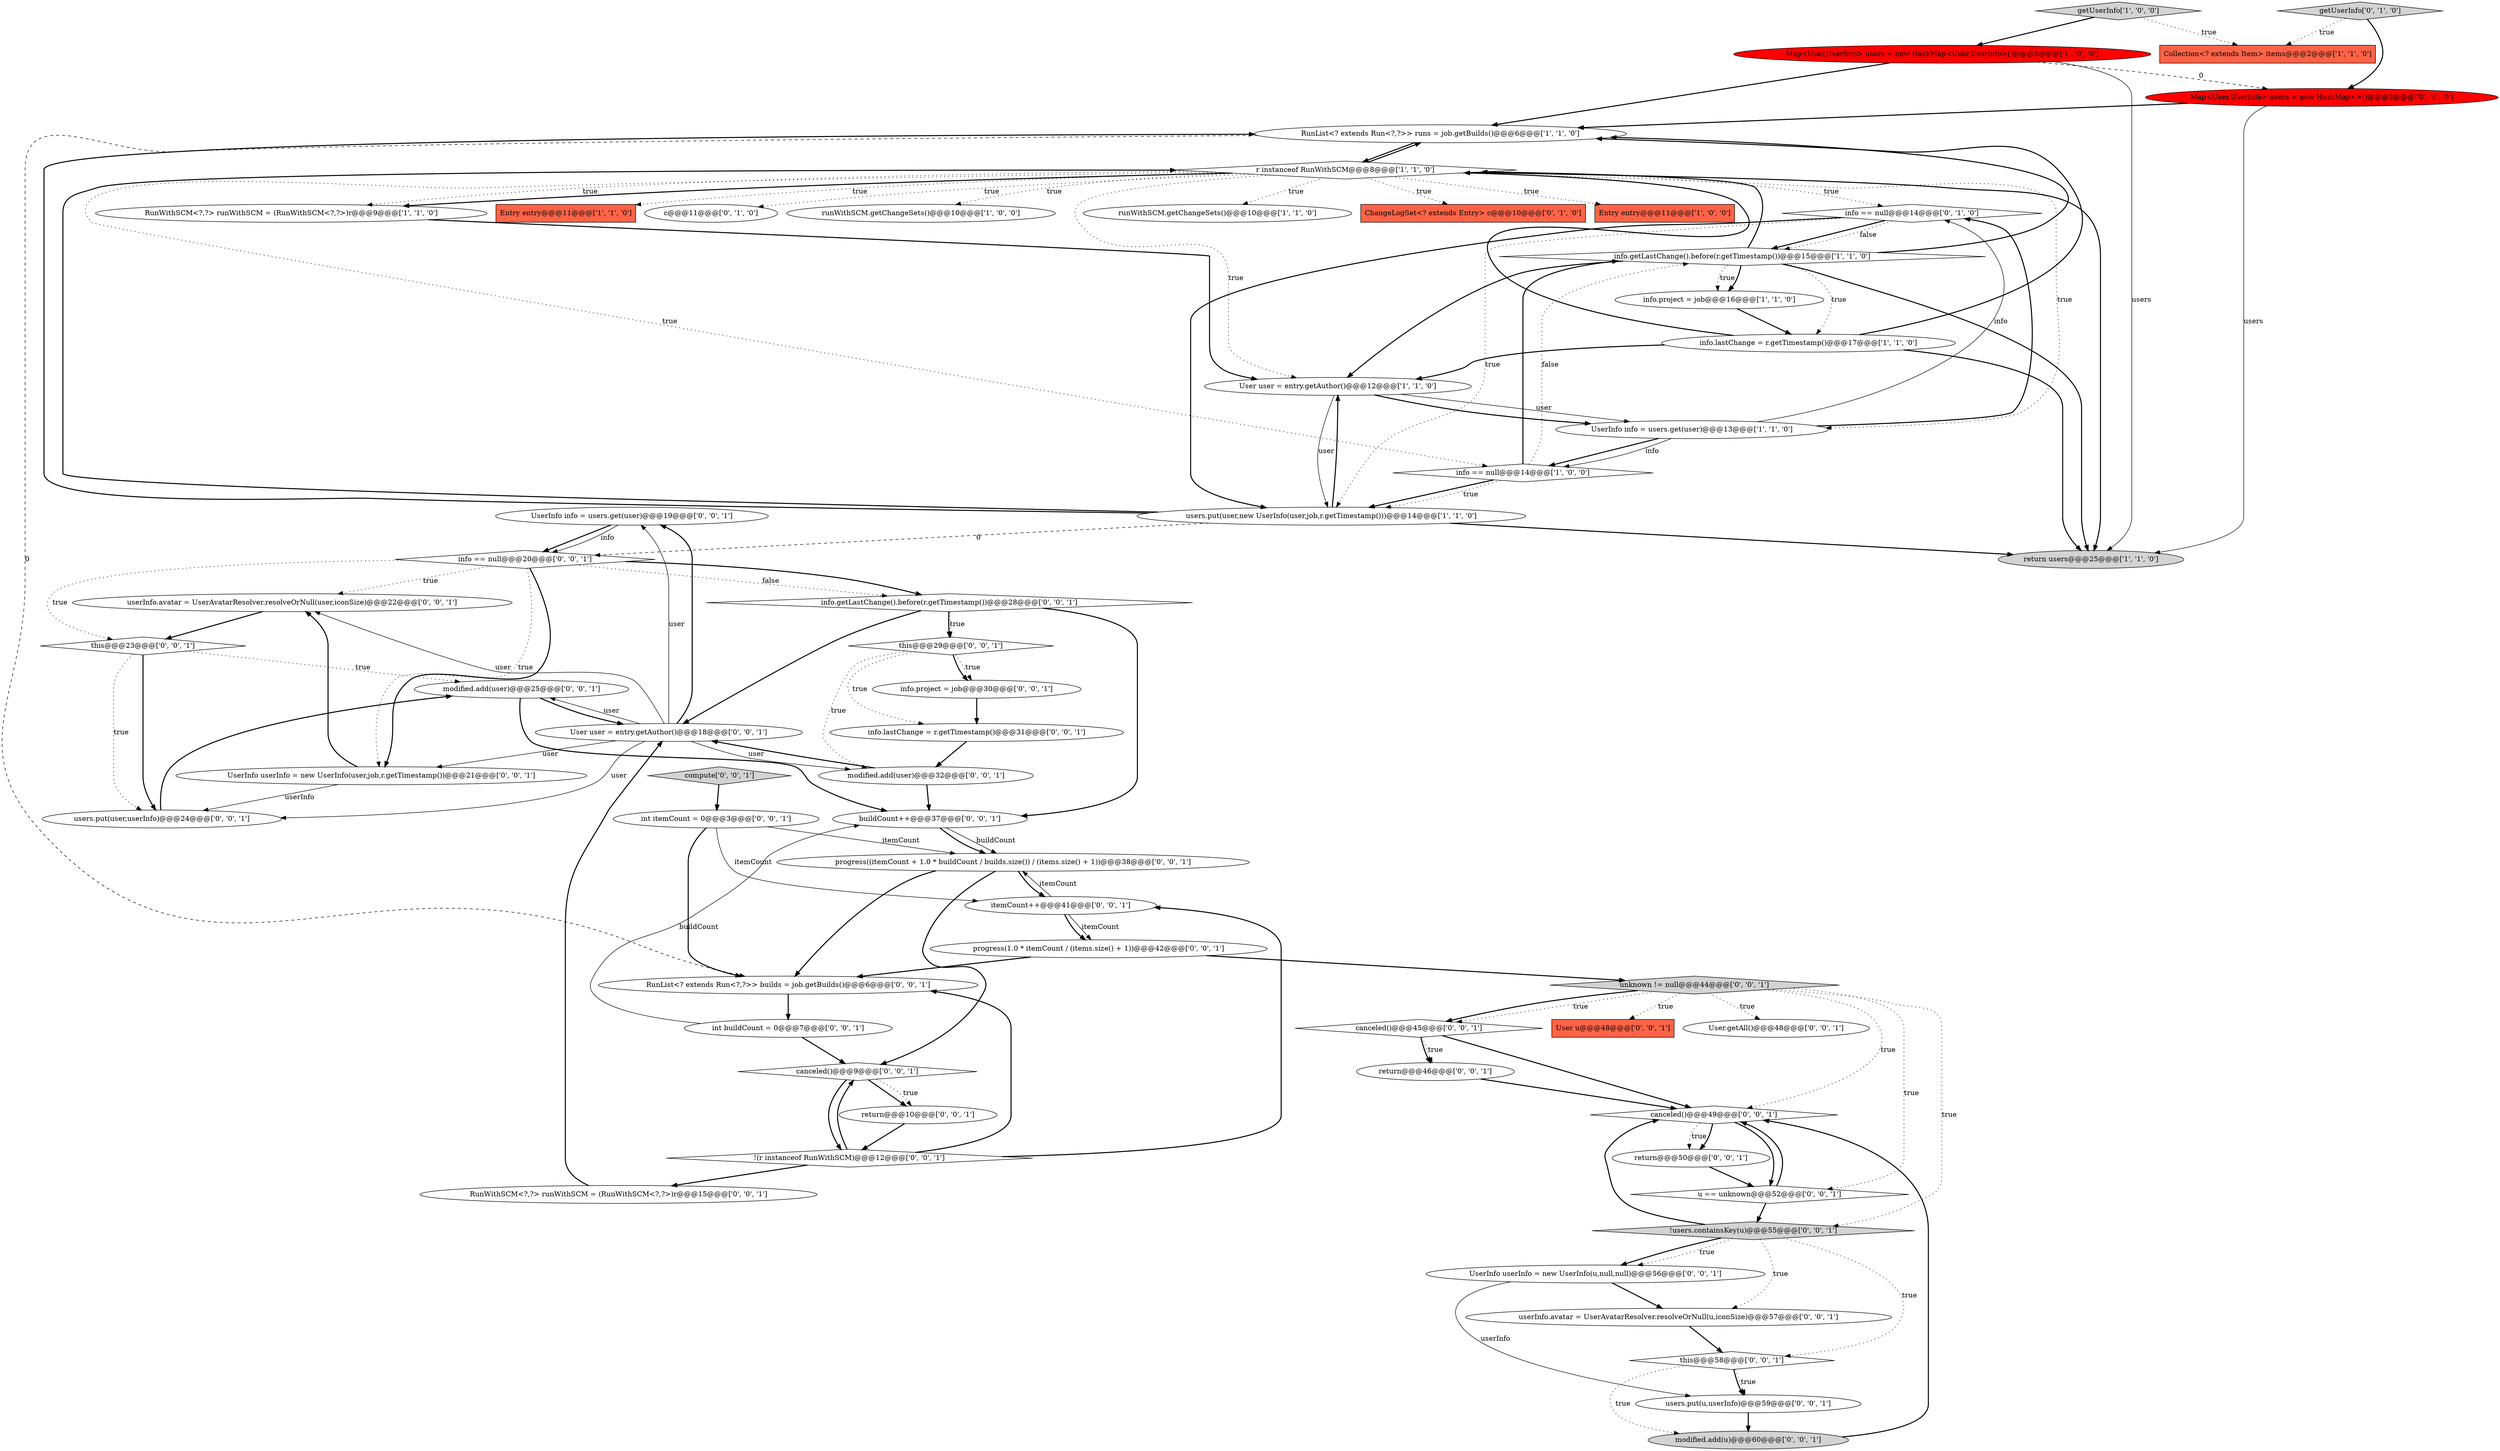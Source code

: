 digraph {
27 [style = filled, label = "UserInfo info = users.get(user)@@@19@@@['0', '0', '1']", fillcolor = white, shape = ellipse image = "AAA0AAABBB3BBB"];
38 [style = filled, label = "canceled()@@@49@@@['0', '0', '1']", fillcolor = white, shape = diamond image = "AAA0AAABBB3BBB"];
53 [style = filled, label = "UserInfo userInfo = new UserInfo(u,null,null)@@@56@@@['0', '0', '1']", fillcolor = white, shape = ellipse image = "AAA0AAABBB3BBB"];
3 [style = filled, label = "Entry entry@@@11@@@['1', '1', '0']", fillcolor = tomato, shape = box image = "AAA0AAABBB1BBB"];
32 [style = filled, label = "User.getAll()@@@48@@@['0', '0', '1']", fillcolor = white, shape = ellipse image = "AAA0AAABBB3BBB"];
52 [style = filled, label = "User user = entry.getAuthor()@@@18@@@['0', '0', '1']", fillcolor = white, shape = ellipse image = "AAA0AAABBB3BBB"];
5 [style = filled, label = "Map<User,UserInfo> users = new HashMap<User,UserInfo>()@@@3@@@['1', '0', '0']", fillcolor = red, shape = ellipse image = "AAA1AAABBB1BBB"];
19 [style = filled, label = "c@@@11@@@['0', '1', '0']", fillcolor = white, shape = ellipse image = "AAA0AAABBB2BBB"];
48 [style = filled, label = "info.lastChange = r.getTimestamp()@@@31@@@['0', '0', '1']", fillcolor = white, shape = ellipse image = "AAA0AAABBB3BBB"];
59 [style = filled, label = "this@@@58@@@['0', '0', '1']", fillcolor = white, shape = diamond image = "AAA0AAABBB3BBB"];
45 [style = filled, label = "RunWithSCM<?,?> runWithSCM = (RunWithSCM<?,?>)r@@@15@@@['0', '0', '1']", fillcolor = white, shape = ellipse image = "AAA0AAABBB3BBB"];
40 [style = filled, label = "User u@@@48@@@['0', '0', '1']", fillcolor = tomato, shape = box image = "AAA0AAABBB3BBB"];
55 [style = filled, label = "return@@@10@@@['0', '0', '1']", fillcolor = white, shape = ellipse image = "AAA0AAABBB3BBB"];
58 [style = filled, label = "modified.add(user)@@@25@@@['0', '0', '1']", fillcolor = white, shape = ellipse image = "AAA0AAABBB3BBB"];
51 [style = filled, label = "itemCount++@@@41@@@['0', '0', '1']", fillcolor = white, shape = ellipse image = "AAA0AAABBB3BBB"];
21 [style = filled, label = "info == null@@@14@@@['0', '1', '0']", fillcolor = white, shape = diamond image = "AAA0AAABBB2BBB"];
34 [style = filled, label = "info == null@@@20@@@['0', '0', '1']", fillcolor = white, shape = diamond image = "AAA0AAABBB3BBB"];
4 [style = filled, label = "info == null@@@14@@@['1', '0', '0']", fillcolor = white, shape = diamond image = "AAA0AAABBB1BBB"];
35 [style = filled, label = "info.project = job@@@30@@@['0', '0', '1']", fillcolor = white, shape = ellipse image = "AAA0AAABBB3BBB"];
6 [style = filled, label = "RunWithSCM<?,?> runWithSCM = (RunWithSCM<?,?>)r@@@9@@@['1', '1', '0']", fillcolor = white, shape = ellipse image = "AAA0AAABBB1BBB"];
47 [style = filled, label = "compute['0', '0', '1']", fillcolor = lightgray, shape = diamond image = "AAA0AAABBB3BBB"];
10 [style = filled, label = "info.lastChange = r.getTimestamp()@@@17@@@['1', '1', '0']", fillcolor = white, shape = ellipse image = "AAA0AAABBB1BBB"];
28 [style = filled, label = "modified.add(u)@@@60@@@['0', '0', '1']", fillcolor = lightgray, shape = ellipse image = "AAA0AAABBB3BBB"];
30 [style = filled, label = "RunList<? extends Run<?,?>> builds = job.getBuilds()@@@6@@@['0', '0', '1']", fillcolor = white, shape = ellipse image = "AAA0AAABBB3BBB"];
41 [style = filled, label = "userInfo.avatar = UserAvatarResolver.resolveOrNull(user,iconSize)@@@22@@@['0', '0', '1']", fillcolor = white, shape = ellipse image = "AAA0AAABBB3BBB"];
37 [style = filled, label = "progress((itemCount + 1.0 * buildCount / builds.size()) / (items.size() + 1))@@@38@@@['0', '0', '1']", fillcolor = white, shape = ellipse image = "AAA0AAABBB3BBB"];
9 [style = filled, label = "info.getLastChange().before(r.getTimestamp())@@@15@@@['1', '1', '0']", fillcolor = white, shape = diamond image = "AAA0AAABBB1BBB"];
0 [style = filled, label = "User user = entry.getAuthor()@@@12@@@['1', '1', '0']", fillcolor = white, shape = ellipse image = "AAA0AAABBB1BBB"];
17 [style = filled, label = "Collection<? extends Item> items@@@2@@@['1', '1', '0']", fillcolor = tomato, shape = box image = "AAA0AAABBB1BBB"];
14 [style = filled, label = "UserInfo info = users.get(user)@@@13@@@['1', '1', '0']", fillcolor = white, shape = ellipse image = "AAA0AAABBB1BBB"];
57 [style = filled, label = "canceled()@@@45@@@['0', '0', '1']", fillcolor = white, shape = diamond image = "AAA0AAABBB3BBB"];
1 [style = filled, label = "runWithSCM.getChangeSets()@@@10@@@['1', '0', '0']", fillcolor = white, shape = ellipse image = "AAA0AAABBB1BBB"];
26 [style = filled, label = "this@@@29@@@['0', '0', '1']", fillcolor = white, shape = diamond image = "AAA0AAABBB3BBB"];
7 [style = filled, label = "runWithSCM.getChangeSets()@@@10@@@['1', '1', '0']", fillcolor = white, shape = ellipse image = "AAA0AAABBB1BBB"];
31 [style = filled, label = "info.getLastChange().before(r.getTimestamp())@@@28@@@['0', '0', '1']", fillcolor = white, shape = diamond image = "AAA0AAABBB3BBB"];
60 [style = filled, label = "!(r instanceof RunWithSCM)@@@12@@@['0', '0', '1']", fillcolor = white, shape = diamond image = "AAA0AAABBB3BBB"];
43 [style = filled, label = "progress(1.0 * itemCount / (items.size() + 1))@@@42@@@['0', '0', '1']", fillcolor = white, shape = ellipse image = "AAA0AAABBB3BBB"];
18 [style = filled, label = "ChangeLogSet<? extends Entry> c@@@10@@@['0', '1', '0']", fillcolor = tomato, shape = box image = "AAA0AAABBB2BBB"];
2 [style = filled, label = "Entry entry@@@11@@@['1', '0', '0']", fillcolor = tomato, shape = box image = "AAA0AAABBB1BBB"];
16 [style = filled, label = "getUserInfo['1', '0', '0']", fillcolor = lightgray, shape = diamond image = "AAA0AAABBB1BBB"];
36 [style = filled, label = "buildCount++@@@37@@@['0', '0', '1']", fillcolor = white, shape = ellipse image = "AAA0AAABBB3BBB"];
24 [style = filled, label = "return@@@50@@@['0', '0', '1']", fillcolor = white, shape = ellipse image = "AAA0AAABBB3BBB"];
50 [style = filled, label = "UserInfo userInfo = new UserInfo(user,job,r.getTimestamp())@@@21@@@['0', '0', '1']", fillcolor = white, shape = ellipse image = "AAA0AAABBB3BBB"];
15 [style = filled, label = "r instanceof RunWithSCM@@@8@@@['1', '1', '0']", fillcolor = white, shape = diamond image = "AAA0AAABBB1BBB"];
23 [style = filled, label = "this@@@23@@@['0', '0', '1']", fillcolor = white, shape = diamond image = "AAA0AAABBB3BBB"];
13 [style = filled, label = "info.project = job@@@16@@@['1', '1', '0']", fillcolor = white, shape = ellipse image = "AAA0AAABBB1BBB"];
25 [style = filled, label = "int buildCount = 0@@@7@@@['0', '0', '1']", fillcolor = white, shape = ellipse image = "AAA0AAABBB3BBB"];
8 [style = filled, label = "users.put(user,new UserInfo(user,job,r.getTimestamp()))@@@14@@@['1', '1', '0']", fillcolor = white, shape = ellipse image = "AAA0AAABBB1BBB"];
33 [style = filled, label = "unknown != null@@@44@@@['0', '0', '1']", fillcolor = lightgray, shape = diamond image = "AAA0AAABBB3BBB"];
42 [style = filled, label = "u == unknown@@@52@@@['0', '0', '1']", fillcolor = white, shape = diamond image = "AAA0AAABBB3BBB"];
56 [style = filled, label = "users.put(user,userInfo)@@@24@@@['0', '0', '1']", fillcolor = white, shape = ellipse image = "AAA0AAABBB3BBB"];
20 [style = filled, label = "getUserInfo['0', '1', '0']", fillcolor = lightgray, shape = diamond image = "AAA0AAABBB2BBB"];
46 [style = filled, label = "int itemCount = 0@@@3@@@['0', '0', '1']", fillcolor = white, shape = ellipse image = "AAA0AAABBB3BBB"];
49 [style = filled, label = "return@@@46@@@['0', '0', '1']", fillcolor = white, shape = ellipse image = "AAA0AAABBB3BBB"];
39 [style = filled, label = "!users.containsKey(u)@@@55@@@['0', '0', '1']", fillcolor = lightgray, shape = diamond image = "AAA0AAABBB3BBB"];
11 [style = filled, label = "return users@@@25@@@['1', '1', '0']", fillcolor = lightgray, shape = ellipse image = "AAA0AAABBB1BBB"];
61 [style = filled, label = "modified.add(user)@@@32@@@['0', '0', '1']", fillcolor = white, shape = ellipse image = "AAA0AAABBB3BBB"];
29 [style = filled, label = "userInfo.avatar = UserAvatarResolver.resolveOrNull(u,iconSize)@@@57@@@['0', '0', '1']", fillcolor = white, shape = ellipse image = "AAA0AAABBB3BBB"];
22 [style = filled, label = "Map<User,UserInfo> users = new HashMap<>()@@@3@@@['0', '1', '0']", fillcolor = red, shape = ellipse image = "AAA1AAABBB2BBB"];
54 [style = filled, label = "canceled()@@@9@@@['0', '0', '1']", fillcolor = white, shape = diamond image = "AAA0AAABBB3BBB"];
12 [style = filled, label = "RunList<? extends Run<?,?>> runs = job.getBuilds()@@@6@@@['1', '1', '0']", fillcolor = white, shape = ellipse image = "AAA0AAABBB1BBB"];
44 [style = filled, label = "users.put(u,userInfo)@@@59@@@['0', '0', '1']", fillcolor = white, shape = ellipse image = "AAA0AAABBB3BBB"];
54->55 [style = bold, label=""];
29->59 [style = bold, label=""];
35->48 [style = bold, label=""];
9->11 [style = bold, label=""];
52->50 [style = solid, label="user"];
52->27 [style = bold, label=""];
21->8 [style = dotted, label="true"];
16->17 [style = dotted, label="true"];
28->38 [style = bold, label=""];
21->8 [style = bold, label=""];
51->37 [style = solid, label="itemCount"];
25->36 [style = solid, label="buildCount"];
48->61 [style = bold, label=""];
15->21 [style = dotted, label="true"];
15->7 [style = dotted, label="true"];
34->50 [style = bold, label=""];
38->42 [style = bold, label=""];
5->11 [style = solid, label="users"];
34->23 [style = dotted, label="true"];
8->0 [style = bold, label=""];
0->14 [style = bold, label=""];
50->56 [style = solid, label="userInfo"];
15->11 [style = bold, label=""];
34->50 [style = dotted, label="true"];
10->12 [style = bold, label=""];
14->4 [style = solid, label="info"];
26->35 [style = bold, label=""];
39->38 [style = bold, label=""];
57->38 [style = bold, label=""];
4->8 [style = bold, label=""];
8->11 [style = bold, label=""];
53->29 [style = bold, label=""];
10->11 [style = bold, label=""];
55->60 [style = bold, label=""];
60->51 [style = bold, label=""];
22->11 [style = solid, label="users"];
36->37 [style = solid, label="buildCount"];
46->51 [style = solid, label="itemCount"];
0->8 [style = solid, label="user"];
52->58 [style = solid, label="user"];
33->57 [style = dotted, label="true"];
59->44 [style = dotted, label="true"];
54->60 [style = bold, label=""];
33->32 [style = dotted, label="true"];
39->53 [style = dotted, label="true"];
15->2 [style = dotted, label="true"];
15->18 [style = dotted, label="true"];
61->52 [style = bold, label=""];
33->40 [style = dotted, label="true"];
8->34 [style = dashed, label="0"];
34->31 [style = bold, label=""];
49->38 [style = bold, label=""];
12->30 [style = dashed, label="0"];
15->14 [style = dotted, label="true"];
39->29 [style = dotted, label="true"];
15->3 [style = dotted, label="true"];
56->58 [style = bold, label=""];
38->24 [style = dotted, label="true"];
4->9 [style = dotted, label="false"];
21->9 [style = bold, label=""];
9->13 [style = dotted, label="true"];
10->0 [style = bold, label=""];
43->33 [style = bold, label=""];
57->49 [style = dotted, label="true"];
15->12 [style = bold, label=""];
36->37 [style = bold, label=""];
33->38 [style = dotted, label="true"];
59->44 [style = bold, label=""];
9->10 [style = dotted, label="true"];
45->52 [style = bold, label=""];
50->41 [style = bold, label=""];
42->38 [style = bold, label=""];
14->21 [style = bold, label=""];
14->4 [style = bold, label=""];
33->39 [style = dotted, label="true"];
4->9 [style = bold, label=""];
13->10 [style = bold, label=""];
60->54 [style = bold, label=""];
52->61 [style = solid, label="user"];
34->31 [style = dotted, label="false"];
8->15 [style = bold, label=""];
38->24 [style = bold, label=""];
31->52 [style = bold, label=""];
20->17 [style = dotted, label="true"];
37->30 [style = bold, label=""];
42->39 [style = bold, label=""];
46->37 [style = solid, label="itemCount"];
31->36 [style = bold, label=""];
52->41 [style = solid, label="user"];
33->57 [style = bold, label=""];
21->9 [style = dotted, label="false"];
39->53 [style = bold, label=""];
15->0 [style = dotted, label="true"];
61->36 [style = bold, label=""];
52->56 [style = solid, label="user"];
31->26 [style = bold, label=""];
46->30 [style = bold, label=""];
27->34 [style = bold, label=""];
59->28 [style = dotted, label="true"];
23->58 [style = dotted, label="true"];
51->43 [style = solid, label="itemCount"];
52->27 [style = solid, label="user"];
39->59 [style = dotted, label="true"];
16->5 [style = bold, label=""];
51->43 [style = bold, label=""];
9->12 [style = bold, label=""];
26->35 [style = dotted, label="true"];
25->54 [style = bold, label=""];
8->12 [style = bold, label=""];
24->42 [style = bold, label=""];
27->34 [style = solid, label="info"];
5->22 [style = dashed, label="0"];
58->36 [style = bold, label=""];
23->56 [style = bold, label=""];
26->61 [style = dotted, label="true"];
10->15 [style = bold, label=""];
9->0 [style = bold, label=""];
37->51 [style = bold, label=""];
26->48 [style = dotted, label="true"];
12->15 [style = bold, label=""];
4->8 [style = dotted, label="true"];
53->44 [style = solid, label="userInfo"];
30->25 [style = bold, label=""];
47->46 [style = bold, label=""];
15->6 [style = bold, label=""];
6->0 [style = bold, label=""];
43->30 [style = bold, label=""];
15->4 [style = dotted, label="true"];
14->21 [style = solid, label="info"];
20->22 [style = bold, label=""];
37->54 [style = bold, label=""];
60->45 [style = bold, label=""];
33->42 [style = dotted, label="true"];
5->12 [style = bold, label=""];
31->26 [style = dotted, label="true"];
9->15 [style = bold, label=""];
22->12 [style = bold, label=""];
44->28 [style = bold, label=""];
15->6 [style = dotted, label="true"];
15->1 [style = dotted, label="true"];
15->19 [style = dotted, label="true"];
34->41 [style = dotted, label="true"];
60->30 [style = bold, label=""];
57->49 [style = bold, label=""];
58->52 [style = bold, label=""];
54->55 [style = dotted, label="true"];
23->56 [style = dotted, label="true"];
41->23 [style = bold, label=""];
0->14 [style = solid, label="user"];
9->13 [style = bold, label=""];
}
